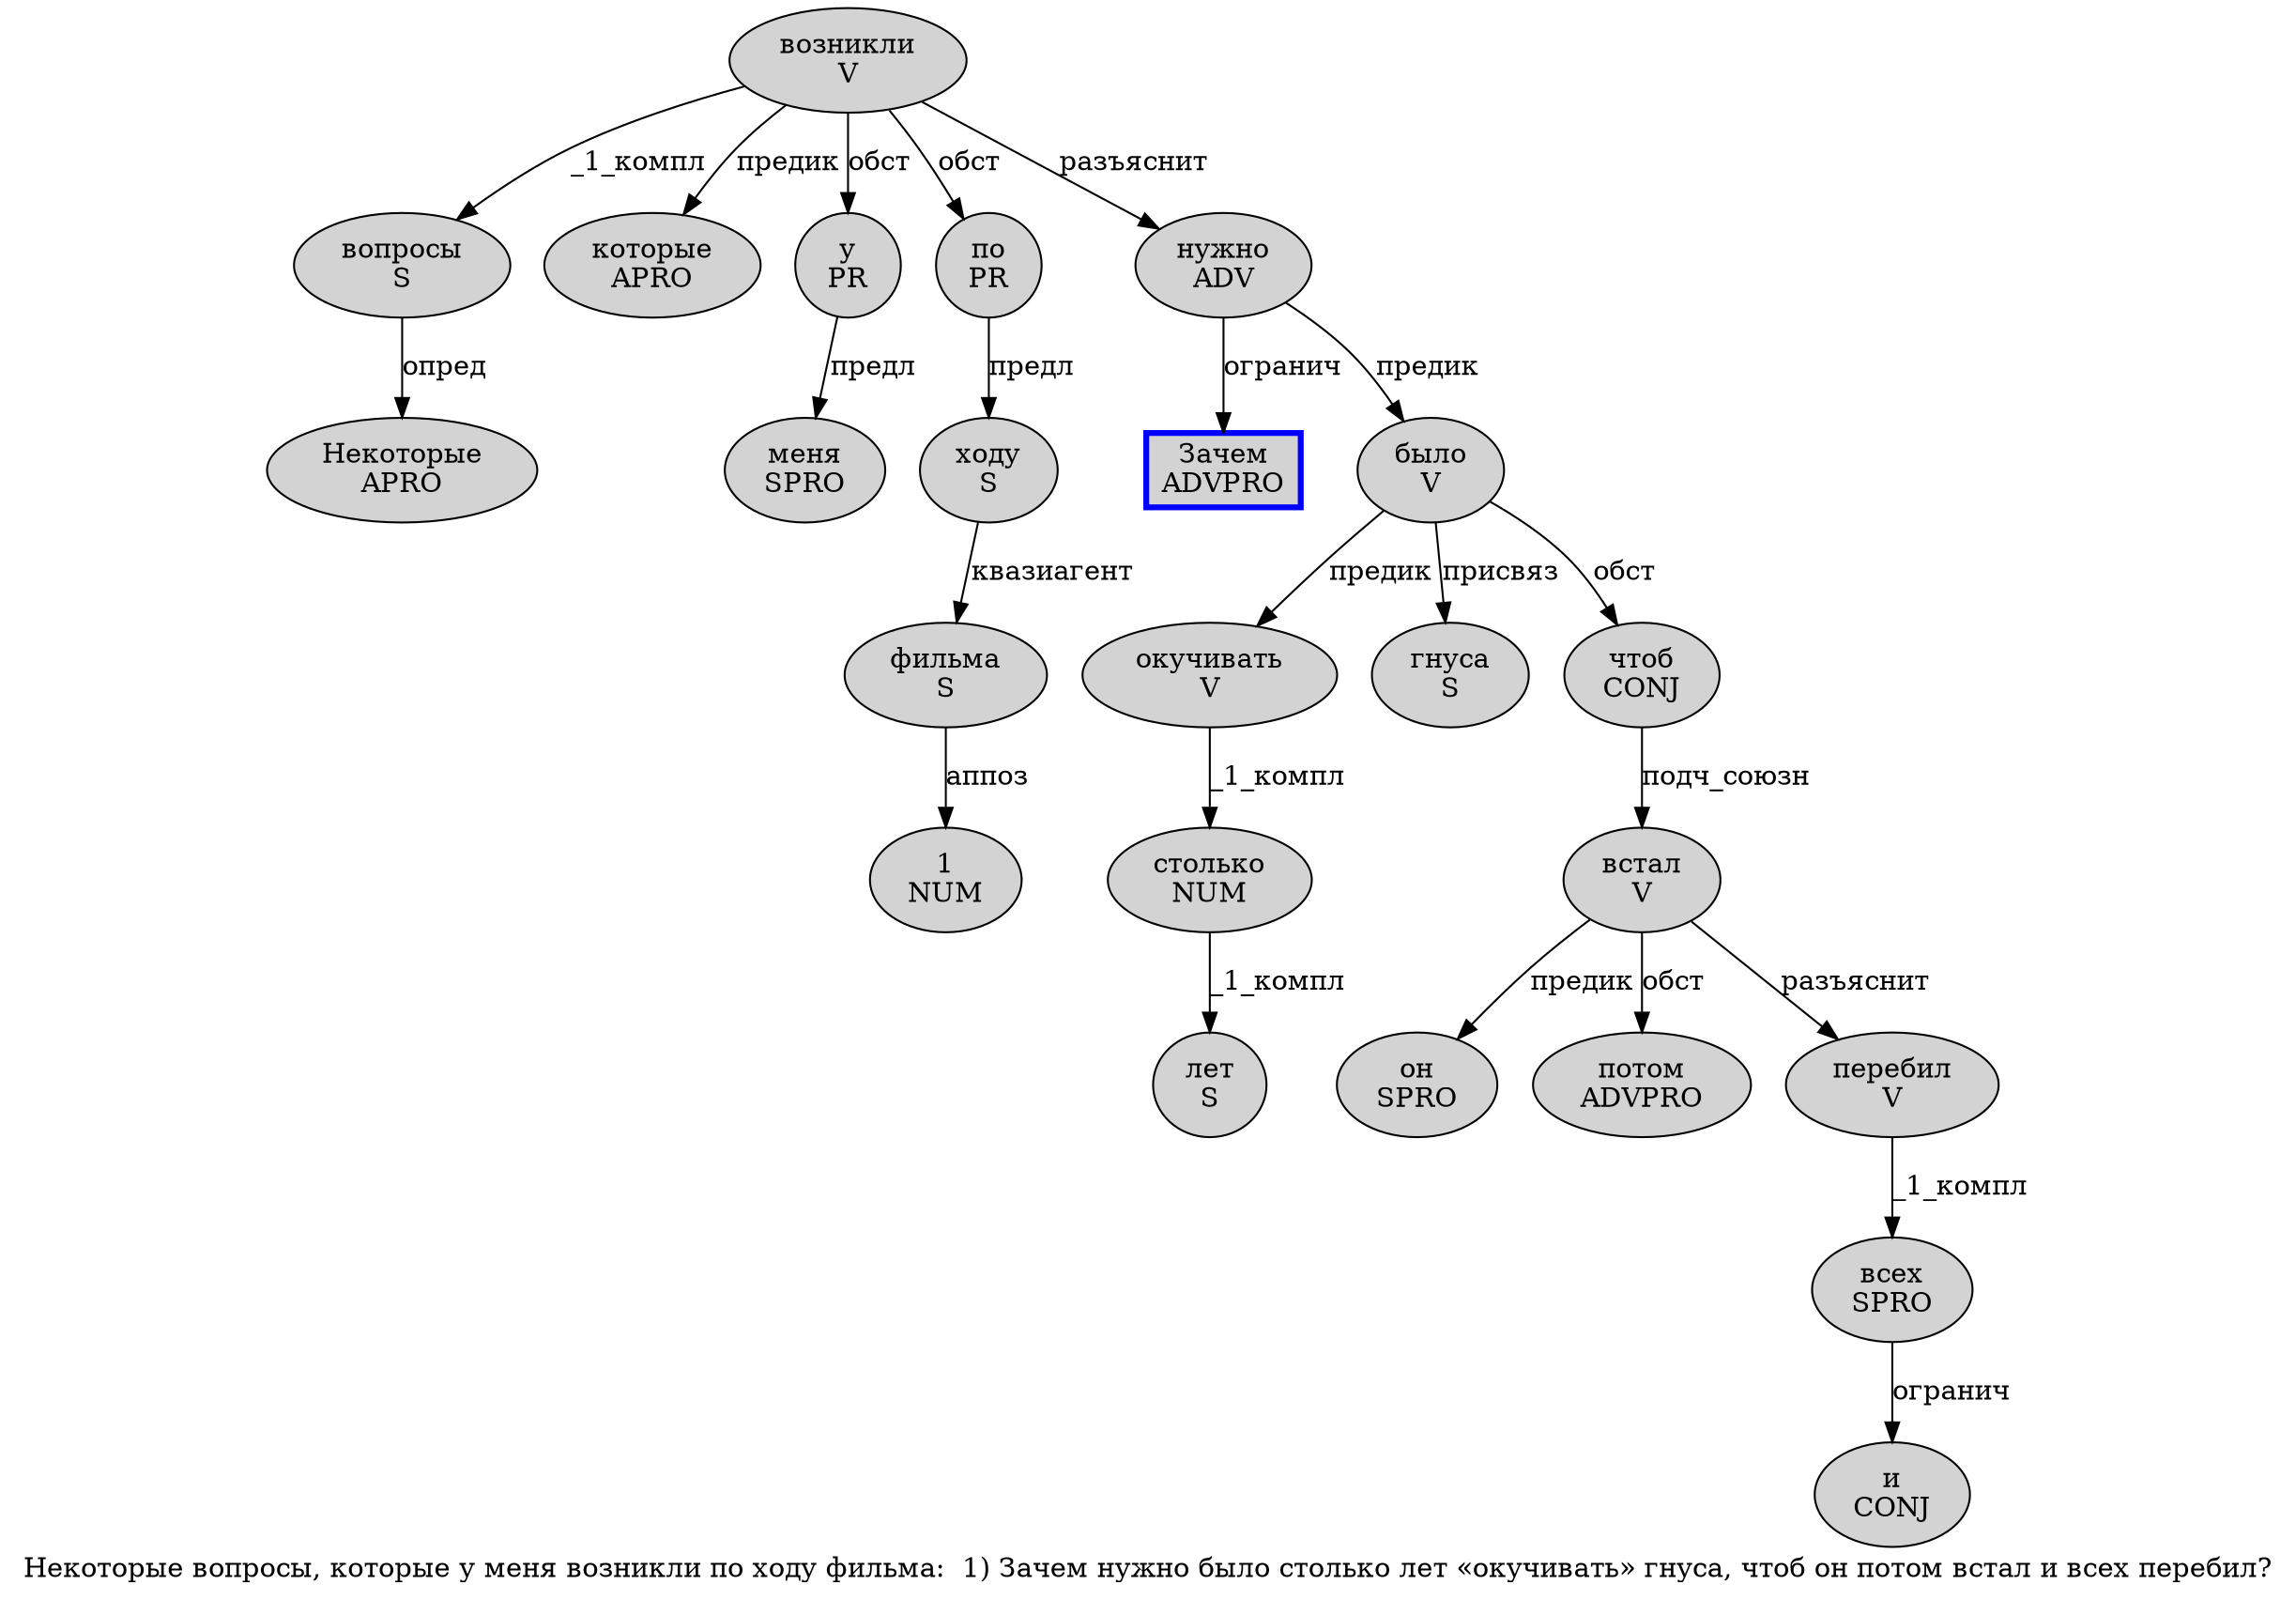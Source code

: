 digraph SENTENCE_5000 {
	graph [label="Некоторые вопросы, которые у меня возникли по ходу фильма:  1) Зачем нужно было столько лет «окучивать» гнуса, чтоб он потом встал и всех перебил?"]
	node [style=filled]
		0 [label="Некоторые
APRO" color="" fillcolor=lightgray penwidth=1 shape=ellipse]
		1 [label="вопросы
S" color="" fillcolor=lightgray penwidth=1 shape=ellipse]
		3 [label="которые
APRO" color="" fillcolor=lightgray penwidth=1 shape=ellipse]
		4 [label="у
PR" color="" fillcolor=lightgray penwidth=1 shape=ellipse]
		5 [label="меня
SPRO" color="" fillcolor=lightgray penwidth=1 shape=ellipse]
		6 [label="возникли
V" color="" fillcolor=lightgray penwidth=1 shape=ellipse]
		7 [label="по
PR" color="" fillcolor=lightgray penwidth=1 shape=ellipse]
		8 [label="ходу
S" color="" fillcolor=lightgray penwidth=1 shape=ellipse]
		9 [label="фильма
S" color="" fillcolor=lightgray penwidth=1 shape=ellipse]
		11 [label="1
NUM" color="" fillcolor=lightgray penwidth=1 shape=ellipse]
		13 [label="Зачем
ADVPRO" color=blue fillcolor=lightgray penwidth=3 shape=box]
		14 [label="нужно
ADV" color="" fillcolor=lightgray penwidth=1 shape=ellipse]
		15 [label="было
V" color="" fillcolor=lightgray penwidth=1 shape=ellipse]
		16 [label="столько
NUM" color="" fillcolor=lightgray penwidth=1 shape=ellipse]
		17 [label="лет
S" color="" fillcolor=lightgray penwidth=1 shape=ellipse]
		19 [label="окучивать
V" color="" fillcolor=lightgray penwidth=1 shape=ellipse]
		21 [label="гнуса
S" color="" fillcolor=lightgray penwidth=1 shape=ellipse]
		23 [label="чтоб
CONJ" color="" fillcolor=lightgray penwidth=1 shape=ellipse]
		24 [label="он
SPRO" color="" fillcolor=lightgray penwidth=1 shape=ellipse]
		25 [label="потом
ADVPRO" color="" fillcolor=lightgray penwidth=1 shape=ellipse]
		26 [label="встал
V" color="" fillcolor=lightgray penwidth=1 shape=ellipse]
		27 [label="и
CONJ" color="" fillcolor=lightgray penwidth=1 shape=ellipse]
		28 [label="всех
SPRO" color="" fillcolor=lightgray penwidth=1 shape=ellipse]
		29 [label="перебил
V" color="" fillcolor=lightgray penwidth=1 shape=ellipse]
			7 -> 8 [label="предл"]
			14 -> 13 [label="огранич"]
			14 -> 15 [label="предик"]
			26 -> 24 [label="предик"]
			26 -> 25 [label="обст"]
			26 -> 29 [label="разъяснит"]
			1 -> 0 [label="опред"]
			9 -> 11 [label="аппоз"]
			4 -> 5 [label="предл"]
			29 -> 28 [label="_1_компл"]
			23 -> 26 [label="подч_союзн"]
			28 -> 27 [label="огранич"]
			6 -> 1 [label="_1_компл"]
			6 -> 3 [label="предик"]
			6 -> 4 [label="обст"]
			6 -> 7 [label="обст"]
			6 -> 14 [label="разъяснит"]
			19 -> 16 [label="_1_компл"]
			16 -> 17 [label="_1_компл"]
			15 -> 19 [label="предик"]
			15 -> 21 [label="присвяз"]
			15 -> 23 [label="обст"]
			8 -> 9 [label="квазиагент"]
}